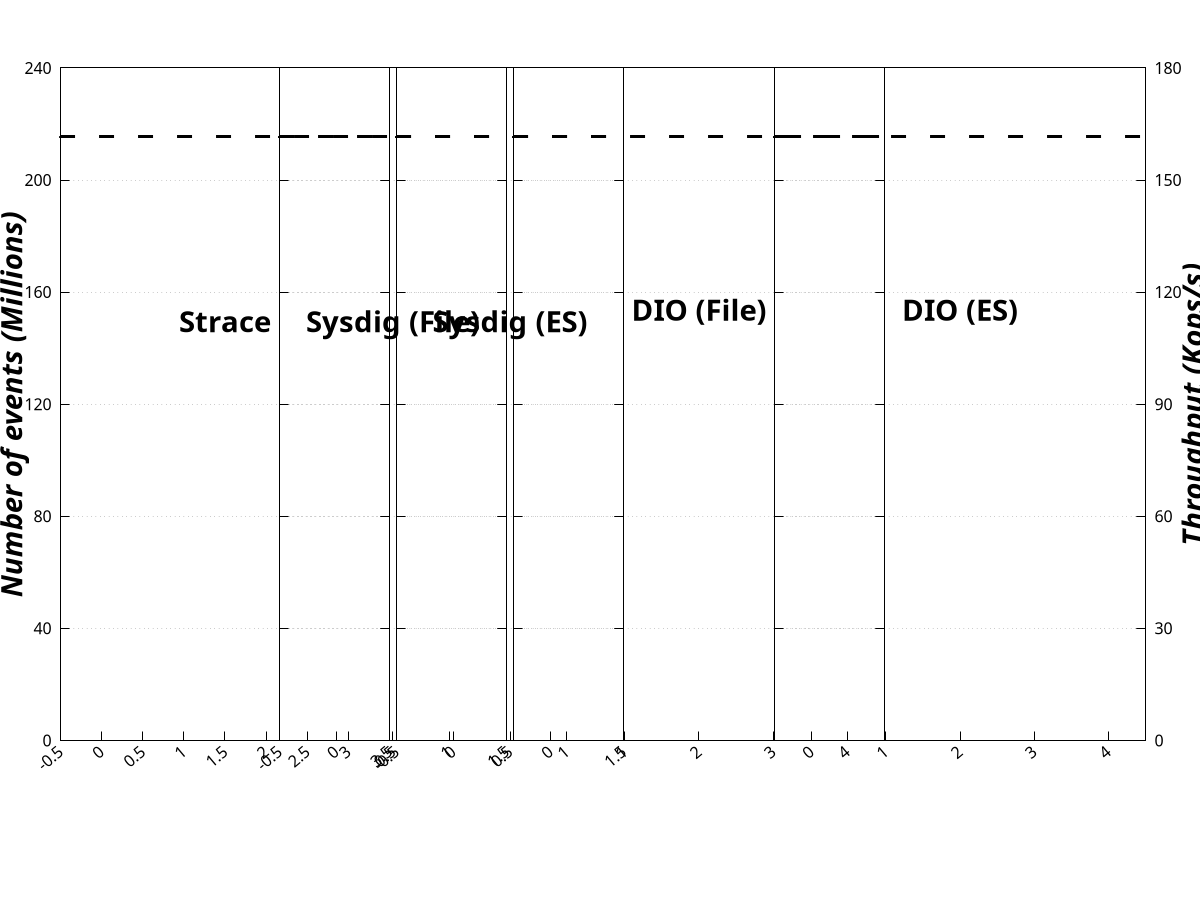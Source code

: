 #!/usr/bin/gnuplot -p

reset
fontsize = 20
set term postscript enhanced color eps size 10,3 fontsize
set output "graphs/micro_rw.eps"
set datafile separator ";"

set style data histogram
set style histogram rowstacked
set style fill solid
set boxwidth 0.6

set multiplot layout 1,5 margins 0.05,1,0.27,0.925 spacing 0.01,0.5

# Y axis
set grid ytics
set format y '%.s'
set yrange [0:240000000]
set ytics 0,40000000,240000000
set ylabel "{/:Bold {/:Italic Number of events (Millions)}}" font ", 22" offset 0.5,0

# Y2 axis
set format y2 '%.s'
set y2range [0:180000]
set y2tics 0,30000,180000


# X axis
set xtics nomirror rotate by 40 right

set bmargin 7.3
# -------------------------------------------------------------------

unset key
unset y2label
set y2tics format ""

set rmargin 90
set bmargin 7.3
set xrange [-0.5:3.5]
set xlabel "{/:Bold Strace}" font ", 22" offset 0,21.8,1
plot ARG1 index 0 using 2:xtic(1) ti "events_{complete}" lc rgbcolor "black" lw 2,\
     ARG1 index 0 using 3 ti "events_{incomplete}" lt -1 lw 2 fs pattern 1, \
     161768.075 axes x1y2 with lines lw 3 lt rgb "#000000" dashtype 2 notitle, \
     NaN with lines lw 3 lt rgb "#000000" dashtype 2 ti "throughput_{vanilla}", \
     ARG1 index 1 u 2 ti "throughput_{tracer}" axes x1y2 with linesp ls 7 lw 4 pt 6

unset ylabel
set ytics format ""

set xrange [-0.5:1.5]
set lmargin 31
set rmargin 77
set bmargin 7.3
unset key
set xlabel "{/:Bold Sysdig (File)}" font ", 22" offset 0,21.8,1
plot ARG1 index 2 using 2:xtic(1) ti "events_{complete}" lc rgbcolor "black" lw 2,\
     ARG1 index 2 using 3 ti "events_{incomplete}" lt -1 lw 2 fs pattern 1, \
     161768.075 axes x1y2 with lines lw 3 lt rgb "#000000" dashtype 2 notitle, \
     NaN with lines lw 3 lt rgb "#000000" dashtype 2 ti "throughput_{vanilla}", \
     ARG1 index 3 u 2 ti "throughput_{tracer}" axes x1y2 with linesp ls 7 lw 4 pt 6

set lmargin 44
set rmargin 64
set bmargin 7.3
set xlabel "{/:Bold Sysdig (ES)}" font ", 22" offset 0,21.8,1
plot ARG1 index 4 using 2:xtic(1) ti "events_{complete}" lc rgbcolor "black" lw 2,\
     ARG1 index 4 using 3 ti "events_{incomplete}" lt -1 lw 2 fs pattern 1, \
     161768.075 axes x1y2 with lines lw 3 lt rgb "#000000" dashtype 2 notitle, \
     NaN with lines lw 3 lt rgb "#000000" dashtype 2 ti "throughput_{vanilla}", \
     ARG1 index 5 u 2 ti "throughput_{tracer}" axes x1y2 with linesp ls 7 lw 4 pt 6




set lmargin 57
set rmargin 35
set xrange [-0.5:4.5]
set bmargin 7.3
set xlabel "{/:Bold DIO (File)}" font ", 22" offset 0,21.8,1
plot ARG1 index 6 using ($32-$14):xtic(1) ti "events_{complete}" lc rgbcolor "black" lw 2,\
     ARG1 index 6 using 14 ti "events_{incomplete}" lt -1 lw 2 fs pattern 1,\
     ARG1 index 6 using 20 ti "events_{lost}" lt -1 lw 2 fs pattern 8, \
     161768.075 axes x1y2 with lines lw 3 lt rgb "#000000" dashtype 2 notitle, \
     NaN with lines lw 3 lt rgb "#000000" dashtype 2 ti "throughput_{vanilla}", \
     ARG1 index 7 u 2 ti "throughput_{tracer}" axes x1y2 with linesp ls 7 lw 4 pt 6


set lmargin 86
set rmargin 6
set xrange [-0.5:4.5]

# Y2 axis
set y2tics
set format y2 '%.s'
set y2label "{/:Bold {/:Italic Throughput (Kops/s)}}" font ", 22" offset -1,0

set key at screen 0.45, 0.035 center vertical height 1  maxrows 1 sample 2 font ", 22"

set bmargin 7.3
set xlabel "{/:Bold DIO (ES)}" font ", 22" offset 0,21.8,1
plot ARG1 index 8 using ($32-$14):xtic(1) ti "events_{complete}" lc rgbcolor "black" lw 2,\
     ARG1 index 8 using 14 ti "events_{incomplete}" lt -1 lw 2 fs pattern 1,\
     ARG1 index 8 using 20 ti "events_{lost}" lt -1 lw 2 fs pattern 8, \
     161768.075 axes x1y2 with lines lw 3 lt rgb "#000000" dashtype 2 notitle, \
     NaN with lines lw 3 lt rgb "#000000" dashtype 2 ti "throughput_{vanilla}", \
     ARG1 index 9 u 2 ti "throughput_{tracer}" axes x1y2 with linesp ls 7 lw 4 pt 6











